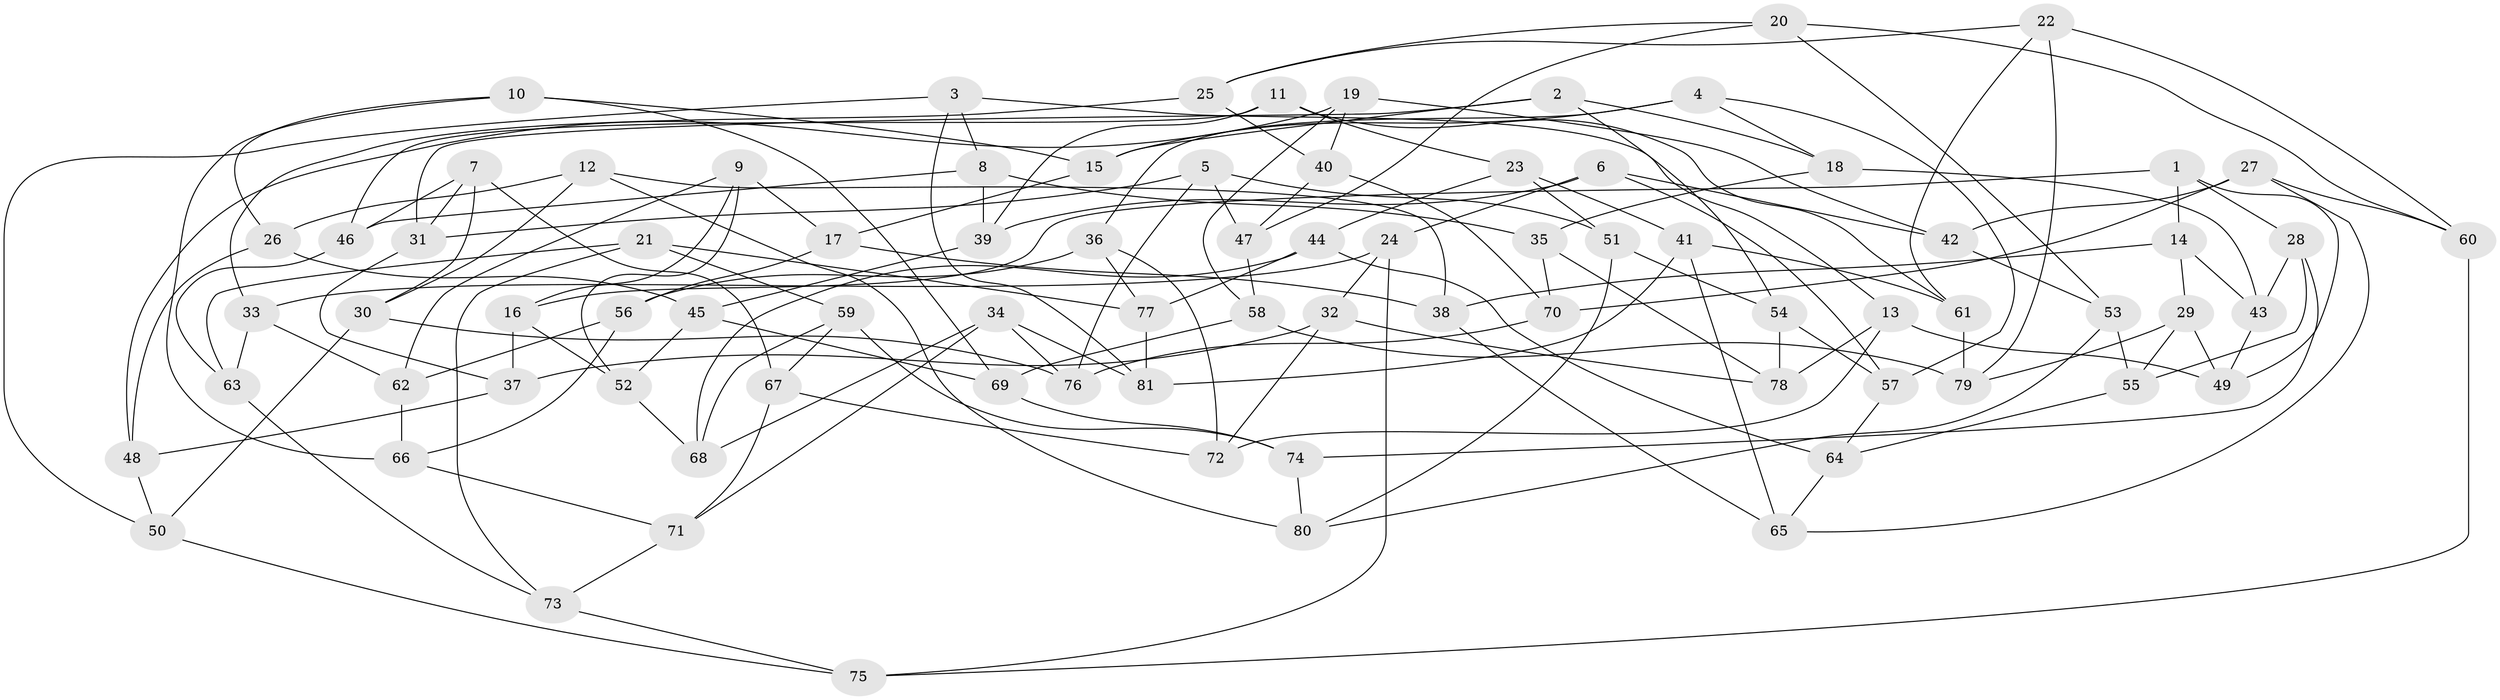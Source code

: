 // Generated by graph-tools (version 1.1) at 2025/11/02/27/25 16:11:44]
// undirected, 81 vertices, 162 edges
graph export_dot {
graph [start="1"]
  node [color=gray90,style=filled];
  1;
  2;
  3;
  4;
  5;
  6;
  7;
  8;
  9;
  10;
  11;
  12;
  13;
  14;
  15;
  16;
  17;
  18;
  19;
  20;
  21;
  22;
  23;
  24;
  25;
  26;
  27;
  28;
  29;
  30;
  31;
  32;
  33;
  34;
  35;
  36;
  37;
  38;
  39;
  40;
  41;
  42;
  43;
  44;
  45;
  46;
  47;
  48;
  49;
  50;
  51;
  52;
  53;
  54;
  55;
  56;
  57;
  58;
  59;
  60;
  61;
  62;
  63;
  64;
  65;
  66;
  67;
  68;
  69;
  70;
  71;
  72;
  73;
  74;
  75;
  76;
  77;
  78;
  79;
  80;
  81;
  1 -- 28;
  1 -- 49;
  1 -- 14;
  1 -- 16;
  2 -- 18;
  2 -- 15;
  2 -- 31;
  2 -- 54;
  3 -- 81;
  3 -- 8;
  3 -- 50;
  3 -- 13;
  4 -- 36;
  4 -- 18;
  4 -- 15;
  4 -- 57;
  5 -- 31;
  5 -- 47;
  5 -- 76;
  5 -- 51;
  6 -- 57;
  6 -- 42;
  6 -- 24;
  6 -- 39;
  7 -- 30;
  7 -- 67;
  7 -- 46;
  7 -- 31;
  8 -- 39;
  8 -- 35;
  8 -- 46;
  9 -- 52;
  9 -- 16;
  9 -- 17;
  9 -- 62;
  10 -- 15;
  10 -- 69;
  10 -- 26;
  10 -- 66;
  11 -- 39;
  11 -- 61;
  11 -- 46;
  11 -- 23;
  12 -- 26;
  12 -- 30;
  12 -- 38;
  12 -- 80;
  13 -- 49;
  13 -- 72;
  13 -- 78;
  14 -- 29;
  14 -- 38;
  14 -- 43;
  15 -- 17;
  16 -- 37;
  16 -- 52;
  17 -- 56;
  17 -- 38;
  18 -- 43;
  18 -- 35;
  19 -- 40;
  19 -- 42;
  19 -- 58;
  19 -- 48;
  20 -- 53;
  20 -- 60;
  20 -- 25;
  20 -- 47;
  21 -- 77;
  21 -- 63;
  21 -- 59;
  21 -- 73;
  22 -- 79;
  22 -- 60;
  22 -- 61;
  22 -- 25;
  23 -- 41;
  23 -- 44;
  23 -- 51;
  24 -- 33;
  24 -- 75;
  24 -- 32;
  25 -- 40;
  25 -- 33;
  26 -- 45;
  26 -- 48;
  27 -- 65;
  27 -- 42;
  27 -- 60;
  27 -- 70;
  28 -- 55;
  28 -- 74;
  28 -- 43;
  29 -- 79;
  29 -- 55;
  29 -- 49;
  30 -- 50;
  30 -- 76;
  31 -- 37;
  32 -- 78;
  32 -- 72;
  32 -- 37;
  33 -- 62;
  33 -- 63;
  34 -- 81;
  34 -- 76;
  34 -- 68;
  34 -- 71;
  35 -- 78;
  35 -- 70;
  36 -- 72;
  36 -- 77;
  36 -- 56;
  37 -- 48;
  38 -- 65;
  39 -- 45;
  40 -- 47;
  40 -- 70;
  41 -- 81;
  41 -- 65;
  41 -- 61;
  42 -- 53;
  43 -- 49;
  44 -- 68;
  44 -- 77;
  44 -- 64;
  45 -- 69;
  45 -- 52;
  46 -- 63;
  47 -- 58;
  48 -- 50;
  50 -- 75;
  51 -- 54;
  51 -- 80;
  52 -- 68;
  53 -- 55;
  53 -- 80;
  54 -- 78;
  54 -- 57;
  55 -- 64;
  56 -- 62;
  56 -- 66;
  57 -- 64;
  58 -- 69;
  58 -- 79;
  59 -- 74;
  59 -- 68;
  59 -- 67;
  60 -- 75;
  61 -- 79;
  62 -- 66;
  63 -- 73;
  64 -- 65;
  66 -- 71;
  67 -- 71;
  67 -- 72;
  69 -- 74;
  70 -- 76;
  71 -- 73;
  73 -- 75;
  74 -- 80;
  77 -- 81;
}
